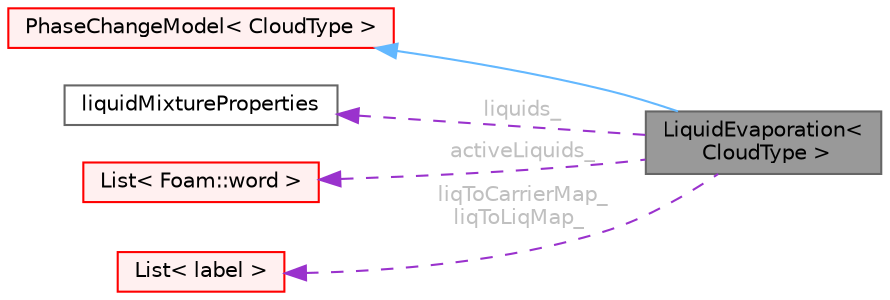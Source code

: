 digraph "LiquidEvaporation&lt; CloudType &gt;"
{
 // LATEX_PDF_SIZE
  bgcolor="transparent";
  edge [fontname=Helvetica,fontsize=10,labelfontname=Helvetica,labelfontsize=10];
  node [fontname=Helvetica,fontsize=10,shape=box,height=0.2,width=0.4];
  rankdir="LR";
  Node1 [id="Node000001",label="LiquidEvaporation\<\l CloudType \>",height=0.2,width=0.4,color="gray40", fillcolor="grey60", style="filled", fontcolor="black",tooltip="Liquid evaporation model."];
  Node2 -> Node1 [id="edge1_Node000001_Node000002",dir="back",color="steelblue1",style="solid",tooltip=" "];
  Node2 [id="Node000002",label="PhaseChangeModel\< CloudType \>",height=0.2,width=0.4,color="red", fillcolor="#FFF0F0", style="filled",URL="$classFoam_1_1PhaseChangeModel.html",tooltip="Templated phase change model class."];
  Node33 -> Node1 [id="edge2_Node000001_Node000033",dir="back",color="darkorchid3",style="dashed",tooltip=" ",label=" liquids_",fontcolor="grey" ];
  Node33 [id="Node000033",label="liquidMixtureProperties",height=0.2,width=0.4,color="gray40", fillcolor="white", style="filled",URL="$classFoam_1_1liquidMixtureProperties.html",tooltip="A mixture of liquids."];
  Node34 -> Node1 [id="edge3_Node000001_Node000034",dir="back",color="darkorchid3",style="dashed",tooltip=" ",label=" activeLiquids_",fontcolor="grey" ];
  Node34 [id="Node000034",label="List\< Foam::word \>",height=0.2,width=0.4,color="red", fillcolor="#FFF0F0", style="filled",URL="$classFoam_1_1List.html",tooltip=" "];
  Node36 -> Node1 [id="edge4_Node000001_Node000036",dir="back",color="darkorchid3",style="dashed",tooltip=" ",label=" liqToCarrierMap_\nliqToLiqMap_",fontcolor="grey" ];
  Node36 [id="Node000036",label="List\< label \>",height=0.2,width=0.4,color="red", fillcolor="#FFF0F0", style="filled",URL="$classFoam_1_1List.html",tooltip=" "];
}
